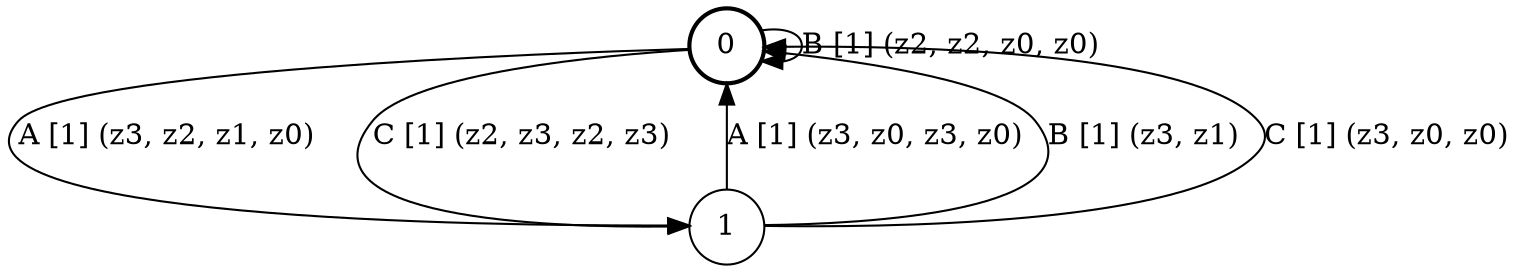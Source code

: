 # generated file, don't try to modify
# command: dot -Tpng <filename> > tree.png
digraph Automaton {
    node [shape = circle];
    0 [style = "bold"];
    0 -> 1 [label = "A [1] (z3, z2, z1, z0) "];
    0 -> 0 [label = "B [1] (z2, z2, z0, z0) "];
    0 -> 1 [label = "C [1] (z2, z3, z2, z3) "];
    1 -> 0 [label = "A [1] (z3, z0, z3, z0) "];
    1 -> 0 [label = "B [1] (z3, z1) "];
    1 -> 0 [label = "C [1] (z3, z0, z0) "];
}
